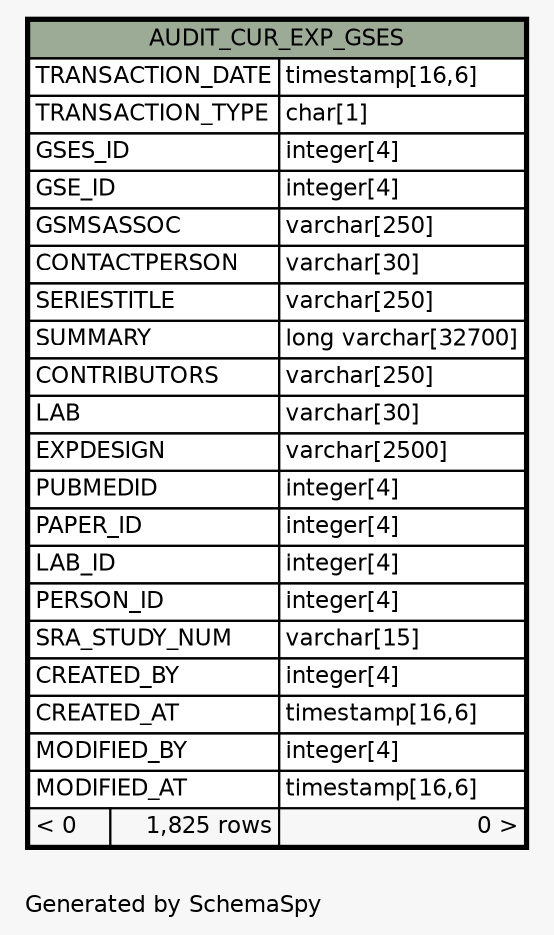 // dot 2.38.0 on Windows 10 10.0
// SchemaSpy rev Unknown
digraph "oneDegreeRelationshipsDiagram" {
  graph [
    rankdir="RL"
    bgcolor="#f7f7f7"
    label="\nGenerated by SchemaSpy"
    labeljust="l"
    nodesep="0.18"
    ranksep="0.46"
    fontname="Helvetica"
    fontsize="11"
  ];
  node [
    fontname="Helvetica"
    fontsize="11"
    shape="plaintext"
  ];
  edge [
    arrowsize="0.8"
  ];
  "AUDIT_CUR_EXP_GSES" [
    label=<
    <TABLE BORDER="2" CELLBORDER="1" CELLSPACING="0" BGCOLOR="#ffffff">
      <TR><TD COLSPAN="3" BGCOLOR="#9bab96" ALIGN="CENTER">AUDIT_CUR_EXP_GSES</TD></TR>
      <TR><TD PORT="TRANSACTION_DATE" COLSPAN="2" ALIGN="LEFT">TRANSACTION_DATE</TD><TD PORT="TRANSACTION_DATE.type" ALIGN="LEFT">timestamp[16,6]</TD></TR>
      <TR><TD PORT="TRANSACTION_TYPE" COLSPAN="2" ALIGN="LEFT">TRANSACTION_TYPE</TD><TD PORT="TRANSACTION_TYPE.type" ALIGN="LEFT">char[1]</TD></TR>
      <TR><TD PORT="GSES_ID" COLSPAN="2" ALIGN="LEFT">GSES_ID</TD><TD PORT="GSES_ID.type" ALIGN="LEFT">integer[4]</TD></TR>
      <TR><TD PORT="GSE_ID" COLSPAN="2" ALIGN="LEFT">GSE_ID</TD><TD PORT="GSE_ID.type" ALIGN="LEFT">integer[4]</TD></TR>
      <TR><TD PORT="GSMSASSOC" COLSPAN="2" ALIGN="LEFT">GSMSASSOC</TD><TD PORT="GSMSASSOC.type" ALIGN="LEFT">varchar[250]</TD></TR>
      <TR><TD PORT="CONTACTPERSON" COLSPAN="2" ALIGN="LEFT">CONTACTPERSON</TD><TD PORT="CONTACTPERSON.type" ALIGN="LEFT">varchar[30]</TD></TR>
      <TR><TD PORT="SERIESTITLE" COLSPAN="2" ALIGN="LEFT">SERIESTITLE</TD><TD PORT="SERIESTITLE.type" ALIGN="LEFT">varchar[250]</TD></TR>
      <TR><TD PORT="SUMMARY" COLSPAN="2" ALIGN="LEFT">SUMMARY</TD><TD PORT="SUMMARY.type" ALIGN="LEFT">long varchar[32700]</TD></TR>
      <TR><TD PORT="CONTRIBUTORS" COLSPAN="2" ALIGN="LEFT">CONTRIBUTORS</TD><TD PORT="CONTRIBUTORS.type" ALIGN="LEFT">varchar[250]</TD></TR>
      <TR><TD PORT="LAB" COLSPAN="2" ALIGN="LEFT">LAB</TD><TD PORT="LAB.type" ALIGN="LEFT">varchar[30]</TD></TR>
      <TR><TD PORT="EXPDESIGN" COLSPAN="2" ALIGN="LEFT">EXPDESIGN</TD><TD PORT="EXPDESIGN.type" ALIGN="LEFT">varchar[2500]</TD></TR>
      <TR><TD PORT="PUBMEDID" COLSPAN="2" ALIGN="LEFT">PUBMEDID</TD><TD PORT="PUBMEDID.type" ALIGN="LEFT">integer[4]</TD></TR>
      <TR><TD PORT="PAPER_ID" COLSPAN="2" ALIGN="LEFT">PAPER_ID</TD><TD PORT="PAPER_ID.type" ALIGN="LEFT">integer[4]</TD></TR>
      <TR><TD PORT="LAB_ID" COLSPAN="2" ALIGN="LEFT">LAB_ID</TD><TD PORT="LAB_ID.type" ALIGN="LEFT">integer[4]</TD></TR>
      <TR><TD PORT="PERSON_ID" COLSPAN="2" ALIGN="LEFT">PERSON_ID</TD><TD PORT="PERSON_ID.type" ALIGN="LEFT">integer[4]</TD></TR>
      <TR><TD PORT="SRA_STUDY_NUM" COLSPAN="2" ALIGN="LEFT">SRA_STUDY_NUM</TD><TD PORT="SRA_STUDY_NUM.type" ALIGN="LEFT">varchar[15]</TD></TR>
      <TR><TD PORT="CREATED_BY" COLSPAN="2" ALIGN="LEFT">CREATED_BY</TD><TD PORT="CREATED_BY.type" ALIGN="LEFT">integer[4]</TD></TR>
      <TR><TD PORT="CREATED_AT" COLSPAN="2" ALIGN="LEFT">CREATED_AT</TD><TD PORT="CREATED_AT.type" ALIGN="LEFT">timestamp[16,6]</TD></TR>
      <TR><TD PORT="MODIFIED_BY" COLSPAN="2" ALIGN="LEFT">MODIFIED_BY</TD><TD PORT="MODIFIED_BY.type" ALIGN="LEFT">integer[4]</TD></TR>
      <TR><TD PORT="MODIFIED_AT" COLSPAN="2" ALIGN="LEFT">MODIFIED_AT</TD><TD PORT="MODIFIED_AT.type" ALIGN="LEFT">timestamp[16,6]</TD></TR>
      <TR><TD ALIGN="LEFT" BGCOLOR="#f7f7f7">&lt; 0</TD><TD ALIGN="RIGHT" BGCOLOR="#f7f7f7">1,825 rows</TD><TD ALIGN="RIGHT" BGCOLOR="#f7f7f7">0 &gt;</TD></TR>
    </TABLE>>
    URL="AUDIT_CUR_EXP_GSES.html"
    tooltip="AUDIT_CUR_EXP_GSES"
  ];
}
